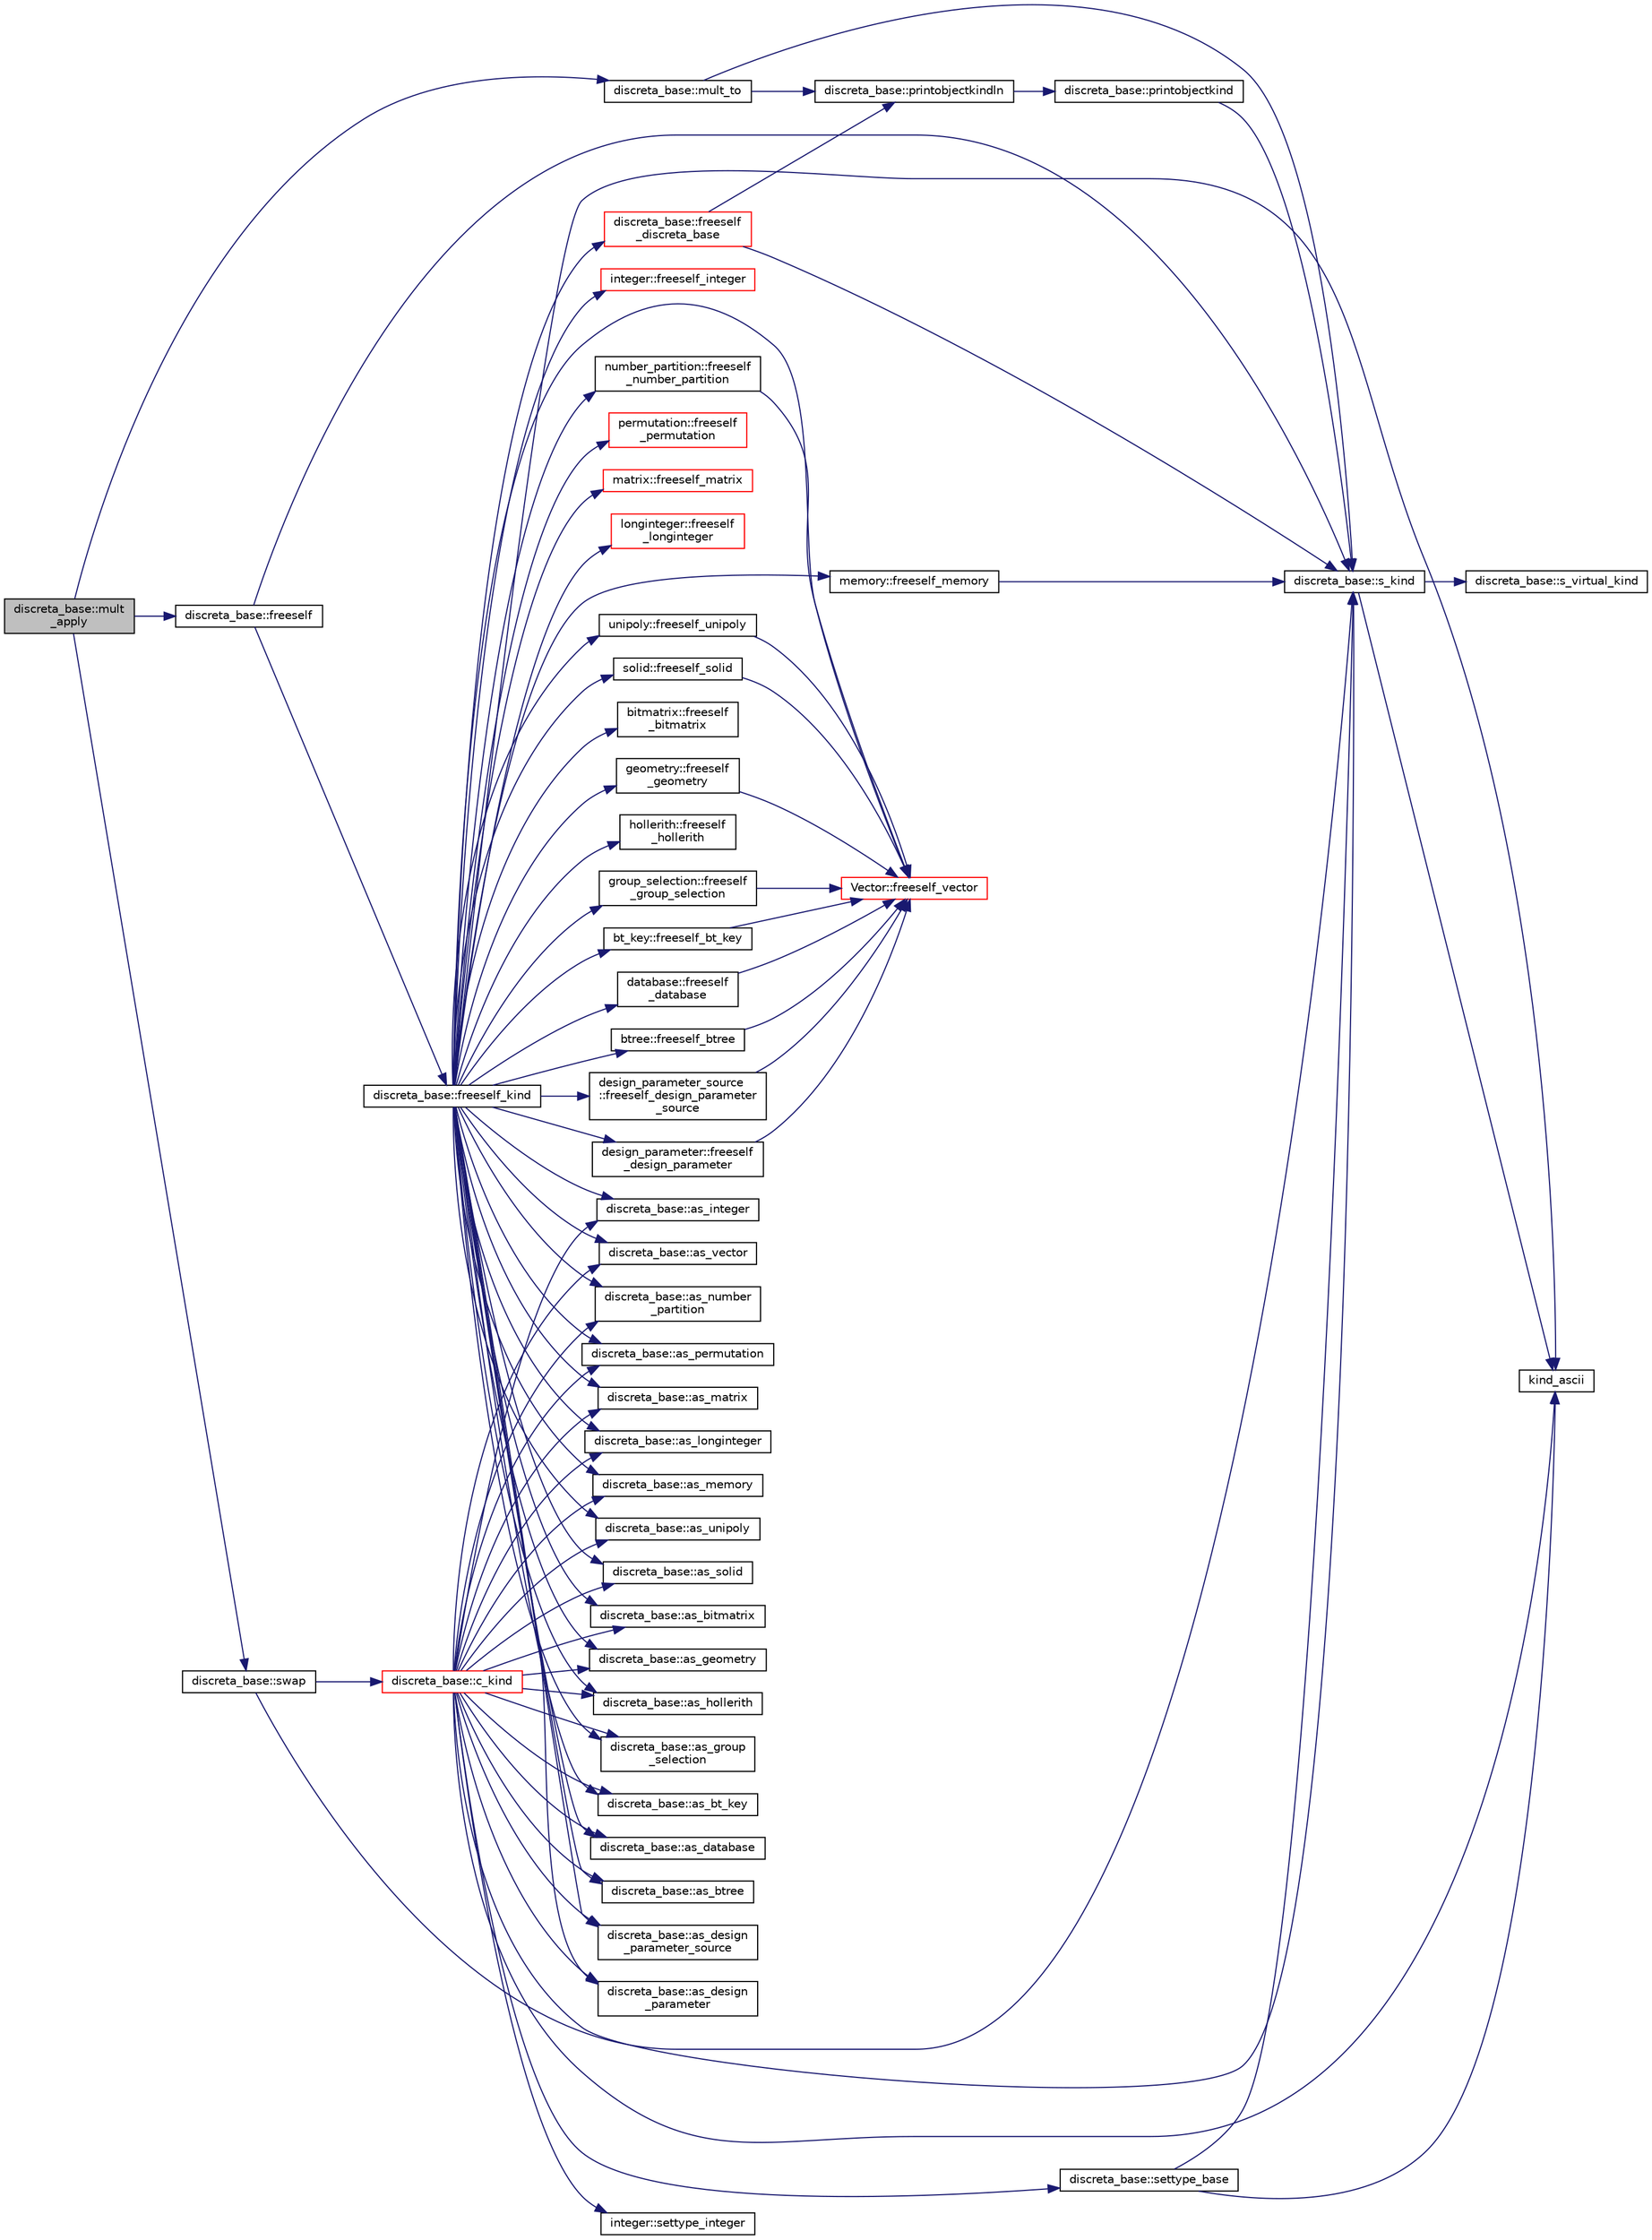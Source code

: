 digraph "discreta_base::mult_apply"
{
  edge [fontname="Helvetica",fontsize="10",labelfontname="Helvetica",labelfontsize="10"];
  node [fontname="Helvetica",fontsize="10",shape=record];
  rankdir="LR";
  Node14454 [label="discreta_base::mult\l_apply",height=0.2,width=0.4,color="black", fillcolor="grey75", style="filled", fontcolor="black"];
  Node14454 -> Node14455 [color="midnightblue",fontsize="10",style="solid",fontname="Helvetica"];
  Node14455 [label="discreta_base::mult_to",height=0.2,width=0.4,color="black", fillcolor="white", style="filled",URL="$d7/d71/classdiscreta__base.html#a54d5c16c016769e3365639721c06591e"];
  Node14455 -> Node14456 [color="midnightblue",fontsize="10",style="solid",fontname="Helvetica"];
  Node14456 [label="discreta_base::s_kind",height=0.2,width=0.4,color="black", fillcolor="white", style="filled",URL="$d7/d71/classdiscreta__base.html#a8a830025c74adbbc3362418a7c2ba157"];
  Node14456 -> Node14457 [color="midnightblue",fontsize="10",style="solid",fontname="Helvetica"];
  Node14457 [label="discreta_base::s_virtual_kind",height=0.2,width=0.4,color="black", fillcolor="white", style="filled",URL="$d7/d71/classdiscreta__base.html#a52778a6d6943a468be083d0785d418fb"];
  Node14456 -> Node14458 [color="midnightblue",fontsize="10",style="solid",fontname="Helvetica"];
  Node14458 [label="kind_ascii",height=0.2,width=0.4,color="black", fillcolor="white", style="filled",URL="$d9/d60/discreta_8h.html#ad0ce825a9f29bc6cec27e1b64cfe27bf"];
  Node14455 -> Node14459 [color="midnightblue",fontsize="10",style="solid",fontname="Helvetica"];
  Node14459 [label="discreta_base::printobjectkindln",height=0.2,width=0.4,color="black", fillcolor="white", style="filled",URL="$d7/d71/classdiscreta__base.html#a677ccc8f392ebedde05e453f8cf59559"];
  Node14459 -> Node14460 [color="midnightblue",fontsize="10",style="solid",fontname="Helvetica"];
  Node14460 [label="discreta_base::printobjectkind",height=0.2,width=0.4,color="black", fillcolor="white", style="filled",URL="$d7/d71/classdiscreta__base.html#aa75a1314aa706909b029664944904231"];
  Node14460 -> Node14456 [color="midnightblue",fontsize="10",style="solid",fontname="Helvetica"];
  Node14454 -> Node14461 [color="midnightblue",fontsize="10",style="solid",fontname="Helvetica"];
  Node14461 [label="discreta_base::freeself",height=0.2,width=0.4,color="black", fillcolor="white", style="filled",URL="$d7/d71/classdiscreta__base.html#a9a3c9501a562293b5667c11b9174d6e5"];
  Node14461 -> Node14462 [color="midnightblue",fontsize="10",style="solid",fontname="Helvetica"];
  Node14462 [label="discreta_base::freeself_kind",height=0.2,width=0.4,color="black", fillcolor="white", style="filled",URL="$d7/d71/classdiscreta__base.html#a63a23ada2165b3838fab719ed458cec8"];
  Node14462 -> Node14463 [color="midnightblue",fontsize="10",style="solid",fontname="Helvetica"];
  Node14463 [label="discreta_base::freeself\l_discreta_base",height=0.2,width=0.4,color="red", fillcolor="white", style="filled",URL="$d7/d71/classdiscreta__base.html#a8b1ec2cee4566034441e066dc2c027db"];
  Node14463 -> Node14456 [color="midnightblue",fontsize="10",style="solid",fontname="Helvetica"];
  Node14463 -> Node14459 [color="midnightblue",fontsize="10",style="solid",fontname="Helvetica"];
  Node14462 -> Node14465 [color="midnightblue",fontsize="10",style="solid",fontname="Helvetica"];
  Node14465 [label="discreta_base::as_integer",height=0.2,width=0.4,color="black", fillcolor="white", style="filled",URL="$d7/d71/classdiscreta__base.html#a00d7691eaf874fd283d942692fe8dd26"];
  Node14462 -> Node14466 [color="midnightblue",fontsize="10",style="solid",fontname="Helvetica"];
  Node14466 [label="integer::freeself_integer",height=0.2,width=0.4,color="red", fillcolor="white", style="filled",URL="$d0/de5/classinteger.html#a02eb557612c9db1820dd75a77151edc0"];
  Node14462 -> Node14467 [color="midnightblue",fontsize="10",style="solid",fontname="Helvetica"];
  Node14467 [label="discreta_base::as_vector",height=0.2,width=0.4,color="black", fillcolor="white", style="filled",URL="$d7/d71/classdiscreta__base.html#a7bdd6cae39c380b128ee9e17e42cf020"];
  Node14462 -> Node14468 [color="midnightblue",fontsize="10",style="solid",fontname="Helvetica"];
  Node14468 [label="Vector::freeself_vector",height=0.2,width=0.4,color="red", fillcolor="white", style="filled",URL="$d5/db2/class_vector.html#ad55c58937ca8fb342247a2c0fb572d20"];
  Node14462 -> Node14470 [color="midnightblue",fontsize="10",style="solid",fontname="Helvetica"];
  Node14470 [label="discreta_base::as_number\l_partition",height=0.2,width=0.4,color="black", fillcolor="white", style="filled",URL="$d7/d71/classdiscreta__base.html#a307aa09de0e925d46697707968ffab00"];
  Node14462 -> Node14471 [color="midnightblue",fontsize="10",style="solid",fontname="Helvetica"];
  Node14471 [label="number_partition::freeself\l_number_partition",height=0.2,width=0.4,color="black", fillcolor="white", style="filled",URL="$df/d50/classnumber__partition.html#aa74111c1c8cd218b654e7b7c1ca42eb5"];
  Node14471 -> Node14468 [color="midnightblue",fontsize="10",style="solid",fontname="Helvetica"];
  Node14462 -> Node14472 [color="midnightblue",fontsize="10",style="solid",fontname="Helvetica"];
  Node14472 [label="discreta_base::as_permutation",height=0.2,width=0.4,color="black", fillcolor="white", style="filled",URL="$d7/d71/classdiscreta__base.html#aa4e72f36a82984239b12ae831e131098"];
  Node14462 -> Node14473 [color="midnightblue",fontsize="10",style="solid",fontname="Helvetica"];
  Node14473 [label="permutation::freeself\l_permutation",height=0.2,width=0.4,color="red", fillcolor="white", style="filled",URL="$d0/d08/classpermutation.html#a1f86343fa765d71c976d79e5ce372c12"];
  Node14462 -> Node14474 [color="midnightblue",fontsize="10",style="solid",fontname="Helvetica"];
  Node14474 [label="discreta_base::as_matrix",height=0.2,width=0.4,color="black", fillcolor="white", style="filled",URL="$d7/d71/classdiscreta__base.html#ae4d7f56d917a4707b838fbffde6467ff"];
  Node14462 -> Node14475 [color="midnightblue",fontsize="10",style="solid",fontname="Helvetica"];
  Node14475 [label="matrix::freeself_matrix",height=0.2,width=0.4,color="red", fillcolor="white", style="filled",URL="$d1/d8d/classmatrix.html#ab47d61820499f35c15bf82fb6a3b9bd1"];
  Node14462 -> Node14477 [color="midnightblue",fontsize="10",style="solid",fontname="Helvetica"];
  Node14477 [label="discreta_base::as_longinteger",height=0.2,width=0.4,color="black", fillcolor="white", style="filled",URL="$d7/d71/classdiscreta__base.html#a20a094639eb711b10c8694c51937f7cd"];
  Node14462 -> Node14478 [color="midnightblue",fontsize="10",style="solid",fontname="Helvetica"];
  Node14478 [label="longinteger::freeself\l_longinteger",height=0.2,width=0.4,color="red", fillcolor="white", style="filled",URL="$d3/d71/classlonginteger.html#a82006f4b7c6bf897de0387497e16c219"];
  Node14462 -> Node14480 [color="midnightblue",fontsize="10",style="solid",fontname="Helvetica"];
  Node14480 [label="discreta_base::as_memory",height=0.2,width=0.4,color="black", fillcolor="white", style="filled",URL="$d7/d71/classdiscreta__base.html#ad94b2d7dce0cd4fa22db57f6e79c4bd2"];
  Node14462 -> Node14481 [color="midnightblue",fontsize="10",style="solid",fontname="Helvetica"];
  Node14481 [label="memory::freeself_memory",height=0.2,width=0.4,color="black", fillcolor="white", style="filled",URL="$d8/d99/classmemory.html#a19366f9105d79a0e818cc19255d7ef4f"];
  Node14481 -> Node14456 [color="midnightblue",fontsize="10",style="solid",fontname="Helvetica"];
  Node14462 -> Node14482 [color="midnightblue",fontsize="10",style="solid",fontname="Helvetica"];
  Node14482 [label="discreta_base::as_unipoly",height=0.2,width=0.4,color="black", fillcolor="white", style="filled",URL="$d7/d71/classdiscreta__base.html#ad50d8027f039fe5c2478cddb243adc9d"];
  Node14462 -> Node14483 [color="midnightblue",fontsize="10",style="solid",fontname="Helvetica"];
  Node14483 [label="unipoly::freeself_unipoly",height=0.2,width=0.4,color="black", fillcolor="white", style="filled",URL="$d1/d89/classunipoly.html#aad315db6c6adb555a0c63877aab7d27e"];
  Node14483 -> Node14468 [color="midnightblue",fontsize="10",style="solid",fontname="Helvetica"];
  Node14462 -> Node14484 [color="midnightblue",fontsize="10",style="solid",fontname="Helvetica"];
  Node14484 [label="discreta_base::as_solid",height=0.2,width=0.4,color="black", fillcolor="white", style="filled",URL="$d7/d71/classdiscreta__base.html#a1fc5f2b85ec97ab0a69dd64903c970a5"];
  Node14462 -> Node14485 [color="midnightblue",fontsize="10",style="solid",fontname="Helvetica"];
  Node14485 [label="solid::freeself_solid",height=0.2,width=0.4,color="black", fillcolor="white", style="filled",URL="$d8/def/classsolid.html#a84c2f0abd7b24b1cf2ccefa9c99567fe"];
  Node14485 -> Node14468 [color="midnightblue",fontsize="10",style="solid",fontname="Helvetica"];
  Node14462 -> Node14486 [color="midnightblue",fontsize="10",style="solid",fontname="Helvetica"];
  Node14486 [label="discreta_base::as_bitmatrix",height=0.2,width=0.4,color="black", fillcolor="white", style="filled",URL="$d7/d71/classdiscreta__base.html#a071ad54ea8ef6c9d1d15f532e5a76df6"];
  Node14462 -> Node14487 [color="midnightblue",fontsize="10",style="solid",fontname="Helvetica"];
  Node14487 [label="bitmatrix::freeself\l_bitmatrix",height=0.2,width=0.4,color="black", fillcolor="white", style="filled",URL="$de/dc8/classbitmatrix.html#a4b84eed56a244df63819eae6b7ba1eff"];
  Node14462 -> Node14488 [color="midnightblue",fontsize="10",style="solid",fontname="Helvetica"];
  Node14488 [label="discreta_base::as_geometry",height=0.2,width=0.4,color="black", fillcolor="white", style="filled",URL="$d7/d71/classdiscreta__base.html#a38fc7b4cdd830703e9d87354b79bc5c8"];
  Node14462 -> Node14489 [color="midnightblue",fontsize="10",style="solid",fontname="Helvetica"];
  Node14489 [label="geometry::freeself\l_geometry",height=0.2,width=0.4,color="black", fillcolor="white", style="filled",URL="$da/d44/classgeometry.html#a504b1b52d24b4ae00d9fd0b7838b57e6"];
  Node14489 -> Node14468 [color="midnightblue",fontsize="10",style="solid",fontname="Helvetica"];
  Node14462 -> Node14490 [color="midnightblue",fontsize="10",style="solid",fontname="Helvetica"];
  Node14490 [label="discreta_base::as_hollerith",height=0.2,width=0.4,color="black", fillcolor="white", style="filled",URL="$d7/d71/classdiscreta__base.html#a3e66f82711f314710107e2f29e589690"];
  Node14462 -> Node14491 [color="midnightblue",fontsize="10",style="solid",fontname="Helvetica"];
  Node14491 [label="hollerith::freeself\l_hollerith",height=0.2,width=0.4,color="black", fillcolor="white", style="filled",URL="$d8/d99/classhollerith.html#a240d1b30780c9e09323d0b3ad5e2d1f7"];
  Node14462 -> Node14492 [color="midnightblue",fontsize="10",style="solid",fontname="Helvetica"];
  Node14492 [label="discreta_base::as_group\l_selection",height=0.2,width=0.4,color="black", fillcolor="white", style="filled",URL="$d7/d71/classdiscreta__base.html#aae1bac4883c567718bef9fb610abbdc8"];
  Node14462 -> Node14493 [color="midnightblue",fontsize="10",style="solid",fontname="Helvetica"];
  Node14493 [label="group_selection::freeself\l_group_selection",height=0.2,width=0.4,color="black", fillcolor="white", style="filled",URL="$d6/db0/classgroup__selection.html#a778b1a466858bf7f90516eeba1795798"];
  Node14493 -> Node14468 [color="midnightblue",fontsize="10",style="solid",fontname="Helvetica"];
  Node14462 -> Node14494 [color="midnightblue",fontsize="10",style="solid",fontname="Helvetica"];
  Node14494 [label="discreta_base::as_bt_key",height=0.2,width=0.4,color="black", fillcolor="white", style="filled",URL="$d7/d71/classdiscreta__base.html#a2734c6e08dca17cf6588bd5064ec1b9f"];
  Node14462 -> Node14495 [color="midnightblue",fontsize="10",style="solid",fontname="Helvetica"];
  Node14495 [label="bt_key::freeself_bt_key",height=0.2,width=0.4,color="black", fillcolor="white", style="filled",URL="$d1/de5/classbt__key.html#aad1f5a9b943d3ae072f1d09a9bb126c6"];
  Node14495 -> Node14468 [color="midnightblue",fontsize="10",style="solid",fontname="Helvetica"];
  Node14462 -> Node14496 [color="midnightblue",fontsize="10",style="solid",fontname="Helvetica"];
  Node14496 [label="discreta_base::as_database",height=0.2,width=0.4,color="black", fillcolor="white", style="filled",URL="$d7/d71/classdiscreta__base.html#ab055d39d58210a2b03ba3d33703b09a9"];
  Node14462 -> Node14497 [color="midnightblue",fontsize="10",style="solid",fontname="Helvetica"];
  Node14497 [label="database::freeself\l_database",height=0.2,width=0.4,color="black", fillcolor="white", style="filled",URL="$db/d72/classdatabase.html#a4dc263211f9b364e4fa733c8cf53e066"];
  Node14497 -> Node14468 [color="midnightblue",fontsize="10",style="solid",fontname="Helvetica"];
  Node14462 -> Node14498 [color="midnightblue",fontsize="10",style="solid",fontname="Helvetica"];
  Node14498 [label="discreta_base::as_btree",height=0.2,width=0.4,color="black", fillcolor="white", style="filled",URL="$d7/d71/classdiscreta__base.html#a78e76674cef2ec113c17989c11288778"];
  Node14462 -> Node14499 [color="midnightblue",fontsize="10",style="solid",fontname="Helvetica"];
  Node14499 [label="btree::freeself_btree",height=0.2,width=0.4,color="black", fillcolor="white", style="filled",URL="$dd/db0/classbtree.html#af866a69c5f887781efdcd491d71f2c28"];
  Node14499 -> Node14468 [color="midnightblue",fontsize="10",style="solid",fontname="Helvetica"];
  Node14462 -> Node14500 [color="midnightblue",fontsize="10",style="solid",fontname="Helvetica"];
  Node14500 [label="discreta_base::as_design\l_parameter_source",height=0.2,width=0.4,color="black", fillcolor="white", style="filled",URL="$d7/d71/classdiscreta__base.html#a59cbf837c6582ded5bc586265d13d81a"];
  Node14462 -> Node14501 [color="midnightblue",fontsize="10",style="solid",fontname="Helvetica"];
  Node14501 [label="design_parameter_source\l::freeself_design_parameter\l_source",height=0.2,width=0.4,color="black", fillcolor="white", style="filled",URL="$df/d4b/classdesign__parameter__source.html#a61e751fbde5330ede70525d4953bbc79"];
  Node14501 -> Node14468 [color="midnightblue",fontsize="10",style="solid",fontname="Helvetica"];
  Node14462 -> Node14502 [color="midnightblue",fontsize="10",style="solid",fontname="Helvetica"];
  Node14502 [label="discreta_base::as_design\l_parameter",height=0.2,width=0.4,color="black", fillcolor="white", style="filled",URL="$d7/d71/classdiscreta__base.html#aab24ff38ea1c5471ab3de42e014d0f2a"];
  Node14462 -> Node14503 [color="midnightblue",fontsize="10",style="solid",fontname="Helvetica"];
  Node14503 [label="design_parameter::freeself\l_design_parameter",height=0.2,width=0.4,color="black", fillcolor="white", style="filled",URL="$da/d94/classdesign__parameter.html#a0e7274960527530080b673a9d9e53fed"];
  Node14503 -> Node14468 [color="midnightblue",fontsize="10",style="solid",fontname="Helvetica"];
  Node14462 -> Node14458 [color="midnightblue",fontsize="10",style="solid",fontname="Helvetica"];
  Node14461 -> Node14456 [color="midnightblue",fontsize="10",style="solid",fontname="Helvetica"];
  Node14454 -> Node14504 [color="midnightblue",fontsize="10",style="solid",fontname="Helvetica"];
  Node14504 [label="discreta_base::swap",height=0.2,width=0.4,color="black", fillcolor="white", style="filled",URL="$d7/d71/classdiscreta__base.html#a2e8acbb9d3476675dac5b6a583b0293e"];
  Node14504 -> Node14456 [color="midnightblue",fontsize="10",style="solid",fontname="Helvetica"];
  Node14504 -> Node14505 [color="midnightblue",fontsize="10",style="solid",fontname="Helvetica"];
  Node14505 [label="discreta_base::c_kind",height=0.2,width=0.4,color="red", fillcolor="white", style="filled",URL="$d7/d71/classdiscreta__base.html#adc2ff61589c2d083688e7a43f333cb62"];
  Node14505 -> Node14506 [color="midnightblue",fontsize="10",style="solid",fontname="Helvetica"];
  Node14506 [label="discreta_base::settype_base",height=0.2,width=0.4,color="black", fillcolor="white", style="filled",URL="$d7/d71/classdiscreta__base.html#a4f42899a89447d1c3993ea07c38f8ad4"];
  Node14506 -> Node14456 [color="midnightblue",fontsize="10",style="solid",fontname="Helvetica"];
  Node14506 -> Node14458 [color="midnightblue",fontsize="10",style="solid",fontname="Helvetica"];
  Node14505 -> Node14465 [color="midnightblue",fontsize="10",style="solid",fontname="Helvetica"];
  Node14505 -> Node14507 [color="midnightblue",fontsize="10",style="solid",fontname="Helvetica"];
  Node14507 [label="integer::settype_integer",height=0.2,width=0.4,color="black", fillcolor="white", style="filled",URL="$d0/de5/classinteger.html#a6265c65ef311229acd513d748faba796"];
  Node14505 -> Node14467 [color="midnightblue",fontsize="10",style="solid",fontname="Helvetica"];
  Node14505 -> Node14470 [color="midnightblue",fontsize="10",style="solid",fontname="Helvetica"];
  Node14505 -> Node14472 [color="midnightblue",fontsize="10",style="solid",fontname="Helvetica"];
  Node14505 -> Node14474 [color="midnightblue",fontsize="10",style="solid",fontname="Helvetica"];
  Node14505 -> Node14477 [color="midnightblue",fontsize="10",style="solid",fontname="Helvetica"];
  Node14505 -> Node14480 [color="midnightblue",fontsize="10",style="solid",fontname="Helvetica"];
  Node14505 -> Node14482 [color="midnightblue",fontsize="10",style="solid",fontname="Helvetica"];
  Node14505 -> Node14484 [color="midnightblue",fontsize="10",style="solid",fontname="Helvetica"];
  Node14505 -> Node14486 [color="midnightblue",fontsize="10",style="solid",fontname="Helvetica"];
  Node14505 -> Node14488 [color="midnightblue",fontsize="10",style="solid",fontname="Helvetica"];
  Node14505 -> Node14490 [color="midnightblue",fontsize="10",style="solid",fontname="Helvetica"];
  Node14505 -> Node14492 [color="midnightblue",fontsize="10",style="solid",fontname="Helvetica"];
  Node14505 -> Node14494 [color="midnightblue",fontsize="10",style="solid",fontname="Helvetica"];
  Node14505 -> Node14496 [color="midnightblue",fontsize="10",style="solid",fontname="Helvetica"];
  Node14505 -> Node14498 [color="midnightblue",fontsize="10",style="solid",fontname="Helvetica"];
  Node14505 -> Node14500 [color="midnightblue",fontsize="10",style="solid",fontname="Helvetica"];
  Node14505 -> Node14502 [color="midnightblue",fontsize="10",style="solid",fontname="Helvetica"];
  Node14505 -> Node14458 [color="midnightblue",fontsize="10",style="solid",fontname="Helvetica"];
  Node14505 -> Node14456 [color="midnightblue",fontsize="10",style="solid",fontname="Helvetica"];
}
